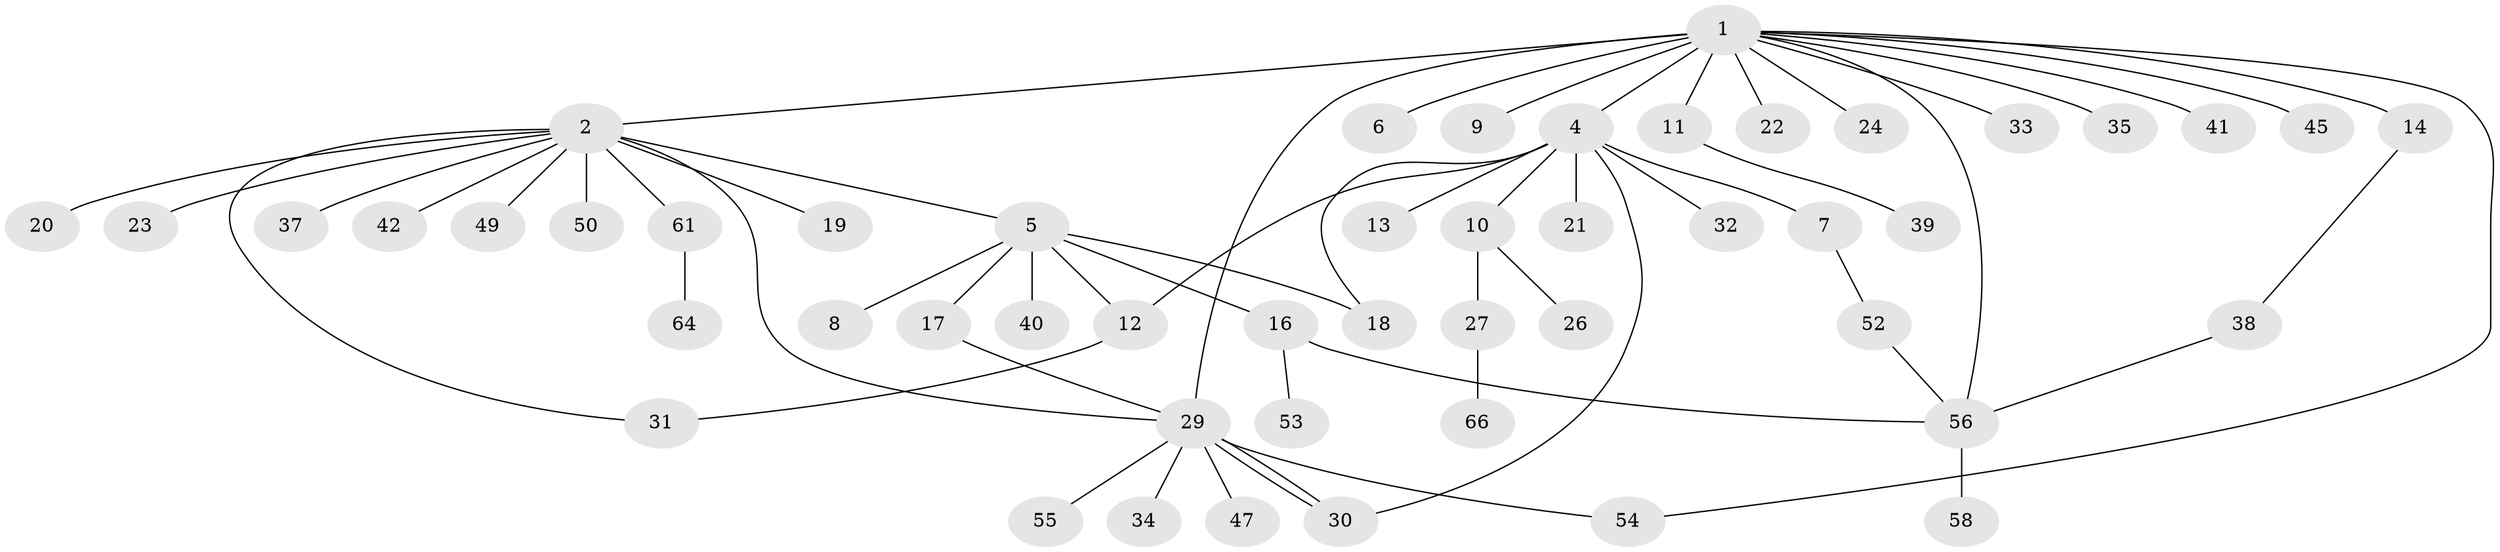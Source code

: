 // Generated by graph-tools (version 1.1) at 2025/51/02/27/25 19:51:59]
// undirected, 50 vertices, 60 edges
graph export_dot {
graph [start="1"]
  node [color=gray90,style=filled];
  1 [super="+3"];
  2 [super="+28"];
  4 [super="+51"];
  5 [super="+25"];
  6;
  7 [super="+59"];
  8;
  9;
  10 [super="+46"];
  11;
  12 [super="+43"];
  13;
  14 [super="+15"];
  16 [super="+36"];
  17 [super="+48"];
  18;
  19;
  20;
  21;
  22;
  23;
  24;
  26;
  27;
  29 [super="+44"];
  30 [super="+63"];
  31;
  32 [super="+65"];
  33;
  34;
  35;
  37;
  38;
  39;
  40;
  41;
  42;
  45;
  47;
  49;
  50;
  52 [super="+60"];
  53 [super="+57"];
  54;
  55;
  56 [super="+62"];
  58;
  61;
  64;
  66;
  1 -- 2 [weight=2];
  1 -- 4 [weight=2];
  1 -- 6;
  1 -- 9 [weight=2];
  1 -- 11;
  1 -- 14;
  1 -- 22;
  1 -- 24;
  1 -- 29;
  1 -- 35;
  1 -- 41;
  1 -- 56;
  1 -- 33;
  1 -- 54;
  1 -- 45;
  2 -- 5;
  2 -- 19;
  2 -- 20;
  2 -- 23;
  2 -- 29;
  2 -- 31;
  2 -- 42;
  2 -- 49;
  2 -- 50;
  2 -- 37;
  2 -- 61;
  4 -- 7 [weight=2];
  4 -- 10;
  4 -- 13;
  4 -- 21;
  4 -- 32;
  4 -- 18;
  4 -- 30;
  4 -- 12;
  5 -- 8;
  5 -- 12;
  5 -- 16;
  5 -- 17;
  5 -- 18;
  5 -- 40;
  7 -- 52;
  10 -- 26;
  10 -- 27;
  11 -- 39;
  12 -- 31;
  14 -- 38;
  16 -- 56;
  16 -- 53;
  17 -- 29;
  27 -- 66;
  29 -- 30;
  29 -- 30;
  29 -- 34;
  29 -- 47;
  29 -- 54;
  29 -- 55;
  38 -- 56;
  52 -- 56;
  56 -- 58;
  61 -- 64;
}
